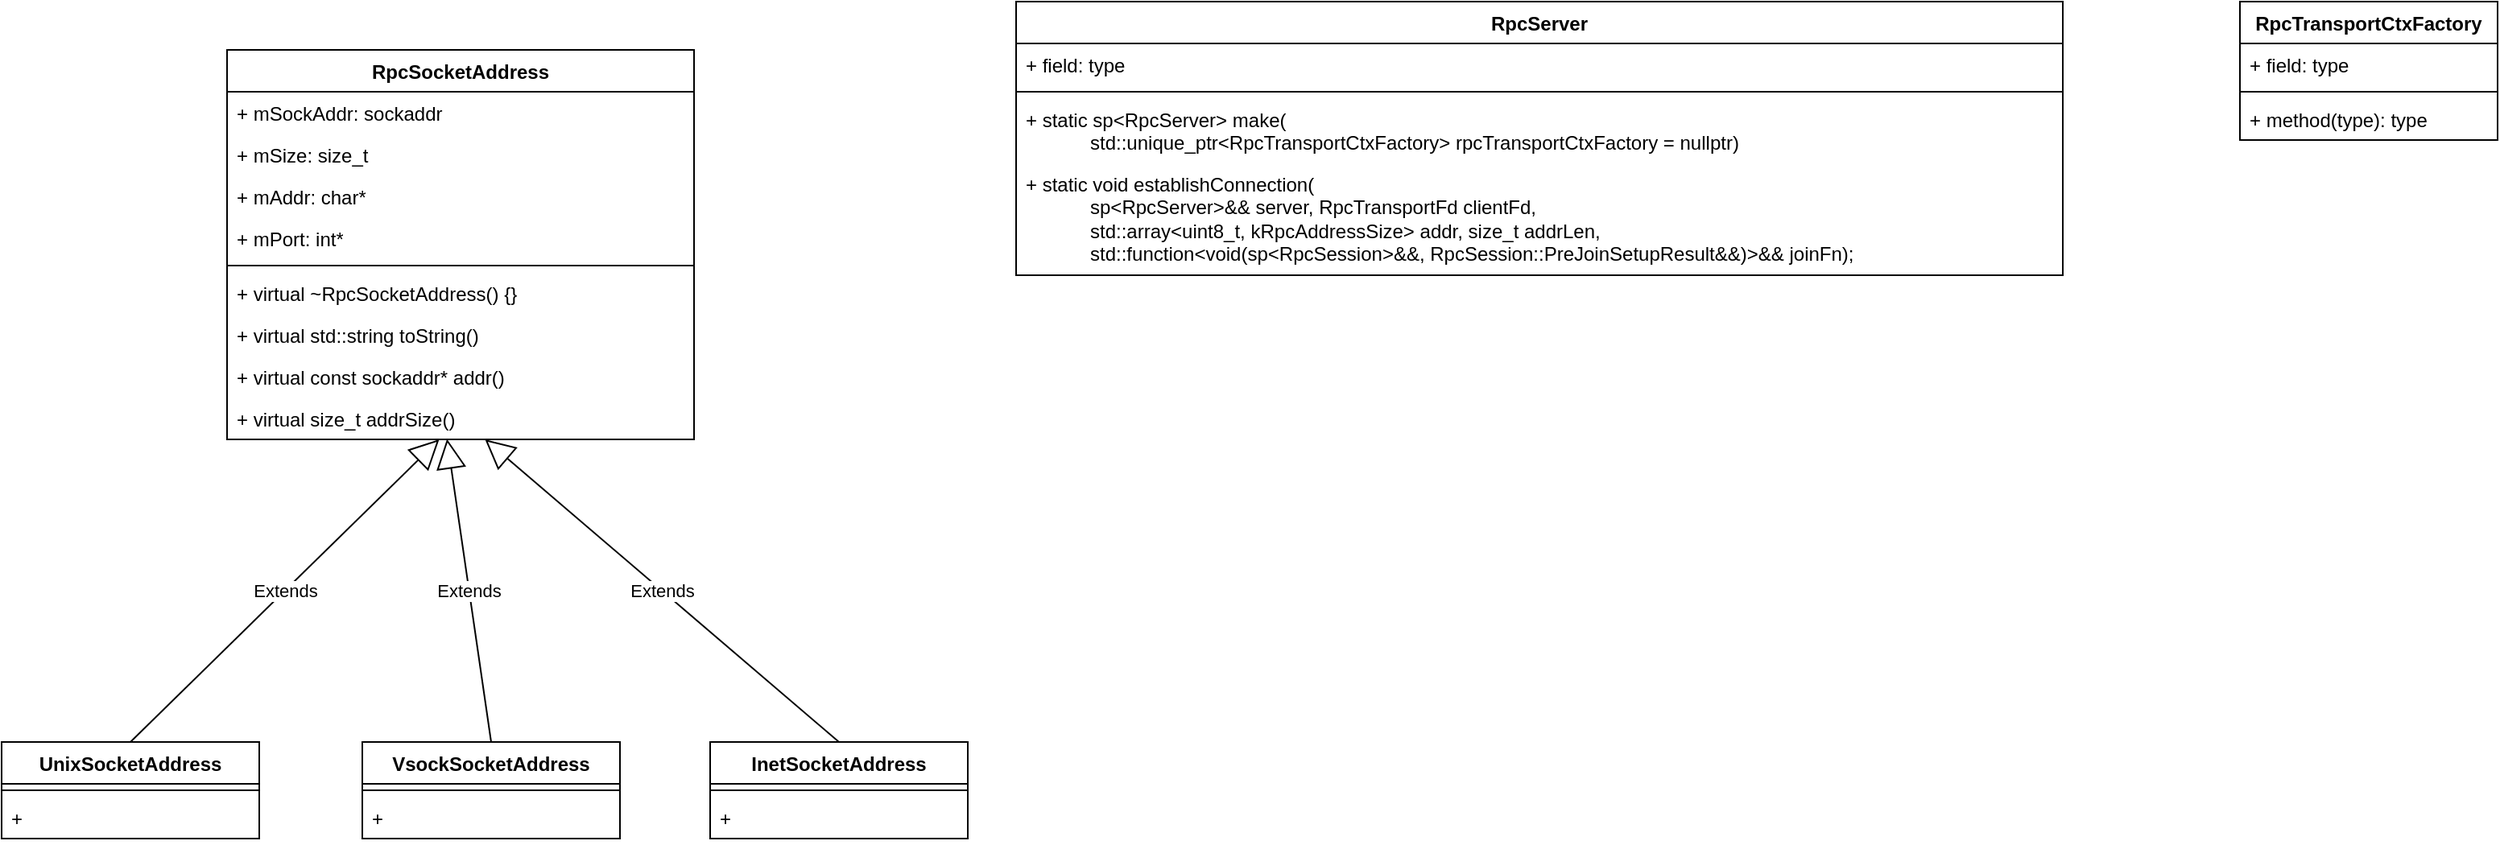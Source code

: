 <mxfile version="24.7.6">
  <diagram name="第 1 页" id="H_8We8UubYNgWz_qhoj8">
    <mxGraphModel dx="1283" dy="703" grid="1" gridSize="10" guides="1" tooltips="1" connect="1" arrows="1" fold="1" page="1" pageScale="1" pageWidth="827" pageHeight="1169" math="0" shadow="0">
      <root>
        <mxCell id="0" />
        <mxCell id="1" parent="0" />
        <mxCell id="p69GbGtiznkZSxi_15MH-1" value="&lt;b style=&quot;border-color: var(--border-color);&quot;&gt;RpcSocketAddress&lt;/b&gt;" style="swimlane;fontStyle=1;align=center;verticalAlign=top;childLayout=stackLayout;horizontal=1;startSize=26;horizontalStack=0;resizeParent=1;resizeParentMax=0;resizeLast=0;collapsible=1;marginBottom=0;whiteSpace=wrap;html=1;" parent="1" vertex="1">
          <mxGeometry x="330" y="120" width="290" height="242" as="geometry">
            <mxRectangle x="350" y="320" width="150" height="30" as="alternateBounds" />
          </mxGeometry>
        </mxCell>
        <mxCell id="p69GbGtiznkZSxi_15MH-27" value="&lt;div&gt;&lt;span style=&quot;background-color: initial;&quot;&gt;+ mSockAddr&lt;/span&gt;&lt;span style=&quot;background-color: initial;&quot;&gt;: sockaddr&lt;/span&gt;&lt;/div&gt;" style="text;strokeColor=none;fillColor=none;align=left;verticalAlign=top;spacingLeft=4;spacingRight=4;overflow=hidden;rotatable=0;points=[[0,0.5],[1,0.5]];portConstraint=eastwest;whiteSpace=wrap;html=1;" parent="p69GbGtiznkZSxi_15MH-1" vertex="1">
          <mxGeometry y="26" width="290" height="26" as="geometry" />
        </mxCell>
        <mxCell id="p69GbGtiznkZSxi_15MH-24" value="&lt;div&gt;&lt;span style=&quot;background-color: initial;&quot;&gt;+ mSize&lt;/span&gt;&lt;span style=&quot;background-color: initial;&quot;&gt;: size_t&lt;/span&gt;&lt;/div&gt;" style="text;strokeColor=none;fillColor=none;align=left;verticalAlign=top;spacingLeft=4;spacingRight=4;overflow=hidden;rotatable=0;points=[[0,0.5],[1,0.5]];portConstraint=eastwest;whiteSpace=wrap;html=1;" parent="p69GbGtiznkZSxi_15MH-1" vertex="1">
          <mxGeometry y="52" width="290" height="26" as="geometry" />
        </mxCell>
        <mxCell id="p69GbGtiznkZSxi_15MH-28" value="&lt;div&gt;&lt;span style=&quot;background-color: initial;&quot;&gt;+ mAddr&lt;/span&gt;&lt;span style=&quot;background-color: initial;&quot;&gt;: char*&lt;/span&gt;&lt;/div&gt;" style="text;strokeColor=none;fillColor=none;align=left;verticalAlign=top;spacingLeft=4;spacingRight=4;overflow=hidden;rotatable=0;points=[[0,0.5],[1,0.5]];portConstraint=eastwest;whiteSpace=wrap;html=1;" parent="p69GbGtiznkZSxi_15MH-1" vertex="1">
          <mxGeometry y="78" width="290" height="26" as="geometry" />
        </mxCell>
        <mxCell id="p69GbGtiznkZSxi_15MH-30" value="&lt;div&gt;&lt;span style=&quot;background-color: initial;&quot;&gt;+ mPort&lt;/span&gt;&lt;span style=&quot;background-color: initial;&quot;&gt;: int&lt;/span&gt;&lt;span style=&quot;background-color: initial;&quot;&gt;*&lt;/span&gt;&lt;/div&gt;" style="text;strokeColor=none;fillColor=none;align=left;verticalAlign=top;spacingLeft=4;spacingRight=4;overflow=hidden;rotatable=0;points=[[0,0.5],[1,0.5]];portConstraint=eastwest;whiteSpace=wrap;html=1;" parent="p69GbGtiznkZSxi_15MH-1" vertex="1">
          <mxGeometry y="104" width="290" height="26" as="geometry" />
        </mxCell>
        <mxCell id="p69GbGtiznkZSxi_15MH-3" value="" style="line;strokeWidth=1;fillColor=none;align=left;verticalAlign=middle;spacingTop=-1;spacingLeft=3;spacingRight=3;rotatable=0;labelPosition=right;points=[];portConstraint=eastwest;strokeColor=inherit;" parent="p69GbGtiznkZSxi_15MH-1" vertex="1">
          <mxGeometry y="130" width="290" height="8" as="geometry" />
        </mxCell>
        <mxCell id="p69GbGtiznkZSxi_15MH-4" value="+ virtual ~RpcSocketAddress() {}" style="text;strokeColor=none;fillColor=none;align=left;verticalAlign=top;spacingLeft=4;spacingRight=4;overflow=hidden;rotatable=0;points=[[0,0.5],[1,0.5]];portConstraint=eastwest;whiteSpace=wrap;html=1;" parent="p69GbGtiznkZSxi_15MH-1" vertex="1">
          <mxGeometry y="138" width="290" height="26" as="geometry" />
        </mxCell>
        <mxCell id="p69GbGtiznkZSxi_15MH-6" value="+&amp;nbsp;virtual std::string toString()" style="text;strokeColor=none;fillColor=none;align=left;verticalAlign=top;spacingLeft=4;spacingRight=4;overflow=hidden;rotatable=0;points=[[0,0.5],[1,0.5]];portConstraint=eastwest;whiteSpace=wrap;html=1;" parent="p69GbGtiznkZSxi_15MH-1" vertex="1">
          <mxGeometry y="164" width="290" height="26" as="geometry" />
        </mxCell>
        <mxCell id="p69GbGtiznkZSxi_15MH-7" value="+ virtual const sockaddr* addr()" style="text;strokeColor=none;fillColor=none;align=left;verticalAlign=top;spacingLeft=4;spacingRight=4;overflow=hidden;rotatable=0;points=[[0,0.5],[1,0.5]];portConstraint=eastwest;whiteSpace=wrap;html=1;" parent="p69GbGtiznkZSxi_15MH-1" vertex="1">
          <mxGeometry y="190" width="290" height="26" as="geometry" />
        </mxCell>
        <mxCell id="p69GbGtiznkZSxi_15MH-8" value="+ virtual size_t addrSize()" style="text;strokeColor=none;fillColor=none;align=left;verticalAlign=top;spacingLeft=4;spacingRight=4;overflow=hidden;rotatable=0;points=[[0,0.5],[1,0.5]];portConstraint=eastwest;whiteSpace=wrap;html=1;" parent="p69GbGtiznkZSxi_15MH-1" vertex="1">
          <mxGeometry y="216" width="290" height="26" as="geometry" />
        </mxCell>
        <mxCell id="p69GbGtiznkZSxi_15MH-9" value="UnixSocketAddress" style="swimlane;fontStyle=1;align=center;verticalAlign=top;childLayout=stackLayout;horizontal=1;startSize=26;horizontalStack=0;resizeParent=1;resizeParentMax=0;resizeLast=0;collapsible=1;marginBottom=0;whiteSpace=wrap;html=1;" parent="1" vertex="1">
          <mxGeometry x="190" y="550" width="160" height="60" as="geometry" />
        </mxCell>
        <mxCell id="p69GbGtiznkZSxi_15MH-11" value="" style="line;strokeWidth=1;fillColor=none;align=left;verticalAlign=middle;spacingTop=-1;spacingLeft=3;spacingRight=3;rotatable=0;labelPosition=right;points=[];portConstraint=eastwest;strokeColor=inherit;" parent="p69GbGtiznkZSxi_15MH-9" vertex="1">
          <mxGeometry y="26" width="160" height="8" as="geometry" />
        </mxCell>
        <mxCell id="p69GbGtiznkZSxi_15MH-12" value="+&amp;nbsp;" style="text;strokeColor=none;fillColor=none;align=left;verticalAlign=top;spacingLeft=4;spacingRight=4;overflow=hidden;rotatable=0;points=[[0,0.5],[1,0.5]];portConstraint=eastwest;whiteSpace=wrap;html=1;" parent="p69GbGtiznkZSxi_15MH-9" vertex="1">
          <mxGeometry y="34" width="160" height="26" as="geometry" />
        </mxCell>
        <mxCell id="p69GbGtiznkZSxi_15MH-13" value="Extends" style="endArrow=block;endSize=16;endFill=0;html=1;rounded=0;exitX=0.5;exitY=0;exitDx=0;exitDy=0;" parent="1" source="p69GbGtiznkZSxi_15MH-9" target="p69GbGtiznkZSxi_15MH-8" edge="1">
          <mxGeometry width="160" relative="1" as="geometry">
            <mxPoint x="430" y="500" as="sourcePoint" />
            <mxPoint x="420" y="400" as="targetPoint" />
          </mxGeometry>
        </mxCell>
        <mxCell id="p69GbGtiznkZSxi_15MH-14" value="VsockSocketAddress" style="swimlane;fontStyle=1;align=center;verticalAlign=top;childLayout=stackLayout;horizontal=1;startSize=26;horizontalStack=0;resizeParent=1;resizeParentMax=0;resizeLast=0;collapsible=1;marginBottom=0;whiteSpace=wrap;html=1;" parent="1" vertex="1">
          <mxGeometry x="414" y="550" width="160" height="60" as="geometry" />
        </mxCell>
        <mxCell id="p69GbGtiznkZSxi_15MH-15" value="" style="line;strokeWidth=1;fillColor=none;align=left;verticalAlign=middle;spacingTop=-1;spacingLeft=3;spacingRight=3;rotatable=0;labelPosition=right;points=[];portConstraint=eastwest;strokeColor=inherit;" parent="p69GbGtiznkZSxi_15MH-14" vertex="1">
          <mxGeometry y="26" width="160" height="8" as="geometry" />
        </mxCell>
        <mxCell id="p69GbGtiznkZSxi_15MH-16" value="+&amp;nbsp;" style="text;strokeColor=none;fillColor=none;align=left;verticalAlign=top;spacingLeft=4;spacingRight=4;overflow=hidden;rotatable=0;points=[[0,0.5],[1,0.5]];portConstraint=eastwest;whiteSpace=wrap;html=1;" parent="p69GbGtiznkZSxi_15MH-14" vertex="1">
          <mxGeometry y="34" width="160" height="26" as="geometry" />
        </mxCell>
        <mxCell id="p69GbGtiznkZSxi_15MH-17" value="&lt;div&gt;InetSocketAddress&lt;/div&gt;" style="swimlane;fontStyle=1;align=center;verticalAlign=top;childLayout=stackLayout;horizontal=1;startSize=26;horizontalStack=0;resizeParent=1;resizeParentMax=0;resizeLast=0;collapsible=1;marginBottom=0;whiteSpace=wrap;html=1;" parent="1" vertex="1">
          <mxGeometry x="630" y="550" width="160" height="60" as="geometry" />
        </mxCell>
        <mxCell id="p69GbGtiznkZSxi_15MH-18" value="" style="line;strokeWidth=1;fillColor=none;align=left;verticalAlign=middle;spacingTop=-1;spacingLeft=3;spacingRight=3;rotatable=0;labelPosition=right;points=[];portConstraint=eastwest;strokeColor=inherit;" parent="p69GbGtiznkZSxi_15MH-17" vertex="1">
          <mxGeometry y="26" width="160" height="8" as="geometry" />
        </mxCell>
        <mxCell id="p69GbGtiznkZSxi_15MH-19" value="+&amp;nbsp;" style="text;strokeColor=none;fillColor=none;align=left;verticalAlign=top;spacingLeft=4;spacingRight=4;overflow=hidden;rotatable=0;points=[[0,0.5],[1,0.5]];portConstraint=eastwest;whiteSpace=wrap;html=1;" parent="p69GbGtiznkZSxi_15MH-17" vertex="1">
          <mxGeometry y="34" width="160" height="26" as="geometry" />
        </mxCell>
        <mxCell id="p69GbGtiznkZSxi_15MH-20" value="Extends" style="endArrow=block;endSize=16;endFill=0;html=1;rounded=0;exitX=0.5;exitY=0;exitDx=0;exitDy=0;" parent="1" source="p69GbGtiznkZSxi_15MH-17" target="p69GbGtiznkZSxi_15MH-8" edge="1">
          <mxGeometry width="160" relative="1" as="geometry">
            <mxPoint x="280" y="560" as="sourcePoint" />
            <mxPoint x="490" y="430" as="targetPoint" />
          </mxGeometry>
        </mxCell>
        <mxCell id="p69GbGtiznkZSxi_15MH-21" value="Extends" style="endArrow=block;endSize=16;endFill=0;html=1;rounded=0;exitX=0.5;exitY=0;exitDx=0;exitDy=0;entryX=0.471;entryY=0.991;entryDx=0;entryDy=0;entryPerimeter=0;" parent="1" source="p69GbGtiznkZSxi_15MH-14" target="p69GbGtiznkZSxi_15MH-8" edge="1">
          <mxGeometry width="160" relative="1" as="geometry">
            <mxPoint x="290" y="570" as="sourcePoint" />
            <mxPoint x="480" y="450" as="targetPoint" />
          </mxGeometry>
        </mxCell>
        <mxCell id="p69GbGtiznkZSxi_15MH-32" value="RpcServer" style="swimlane;fontStyle=1;align=center;verticalAlign=top;childLayout=stackLayout;horizontal=1;startSize=26;horizontalStack=0;resizeParent=1;resizeParentMax=0;resizeLast=0;collapsible=1;marginBottom=0;whiteSpace=wrap;html=1;" parent="1" vertex="1">
          <mxGeometry x="820" y="90" width="650" height="170" as="geometry" />
        </mxCell>
        <mxCell id="p69GbGtiznkZSxi_15MH-33" value="+ field: type" style="text;strokeColor=none;fillColor=none;align=left;verticalAlign=top;spacingLeft=4;spacingRight=4;overflow=hidden;rotatable=0;points=[[0,0.5],[1,0.5]];portConstraint=eastwest;whiteSpace=wrap;html=1;" parent="p69GbGtiznkZSxi_15MH-32" vertex="1">
          <mxGeometry y="26" width="650" height="26" as="geometry" />
        </mxCell>
        <mxCell id="p69GbGtiznkZSxi_15MH-34" value="" style="line;strokeWidth=1;fillColor=none;align=left;verticalAlign=middle;spacingTop=-1;spacingLeft=3;spacingRight=3;rotatable=0;labelPosition=right;points=[];portConstraint=eastwest;strokeColor=inherit;" parent="p69GbGtiznkZSxi_15MH-32" vertex="1">
          <mxGeometry y="52" width="650" height="8" as="geometry" />
        </mxCell>
        <mxCell id="p69GbGtiznkZSxi_15MH-35" value="+&amp;nbsp;&lt;span style=&quot;background-color: initial;&quot;&gt;static sp&amp;lt;RpcServer&amp;gt; make(&lt;/span&gt;&lt;div&gt;&amp;nbsp; &amp;nbsp; &amp;nbsp; &amp;nbsp; &amp;nbsp; &amp;nbsp; std::unique_ptr&amp;lt;RpcTransportCtxFactory&amp;gt; rpcTransportCtxFactory = nullptr)&lt;/div&gt;" style="text;strokeColor=none;fillColor=none;align=left;verticalAlign=top;spacingLeft=4;spacingRight=4;overflow=hidden;rotatable=0;points=[[0,0.5],[1,0.5]];portConstraint=eastwest;whiteSpace=wrap;html=1;" parent="p69GbGtiznkZSxi_15MH-32" vertex="1">
          <mxGeometry y="60" width="650" height="40" as="geometry" />
        </mxCell>
        <mxCell id="p69GbGtiznkZSxi_15MH-36" value="+&amp;nbsp;&lt;span style=&quot;background-color: initial;&quot;&gt;static void establishConnection(&lt;/span&gt;&lt;div&gt;&amp;nbsp; &amp;nbsp; &amp;nbsp; &amp;nbsp; &amp;nbsp; &amp;nbsp; sp&amp;lt;RpcServer&amp;gt;&amp;amp;&amp;amp; server, RpcTransportFd clientFd,&lt;/div&gt;&lt;div&gt;&amp;nbsp; &amp;nbsp; &amp;nbsp; &amp;nbsp; &amp;nbsp; &amp;nbsp; std::array&amp;lt;uint8_t, kRpcAddressSize&amp;gt; addr, size_t addrLen,&lt;/div&gt;&lt;div&gt;&amp;nbsp; &amp;nbsp; &amp;nbsp; &amp;nbsp; &amp;nbsp; &amp;nbsp; std::function&amp;lt;void(sp&amp;lt;RpcSession&amp;gt;&amp;amp;&amp;amp;, RpcSession::PreJoinSetupResult&amp;amp;&amp;amp;)&amp;gt;&amp;amp;&amp;amp; joinFn);&lt;/div&gt;" style="text;strokeColor=none;fillColor=none;align=left;verticalAlign=top;spacingLeft=4;spacingRight=4;overflow=hidden;rotatable=0;points=[[0,0.5],[1,0.5]];portConstraint=eastwest;whiteSpace=wrap;html=1;" parent="p69GbGtiznkZSxi_15MH-32" vertex="1">
          <mxGeometry y="100" width="650" height="70" as="geometry" />
        </mxCell>
        <mxCell id="DIT8Or7SR0M83sle03Dc-1" value="RpcTransportCtxFactory" style="swimlane;fontStyle=1;align=center;verticalAlign=top;childLayout=stackLayout;horizontal=1;startSize=26;horizontalStack=0;resizeParent=1;resizeParentMax=0;resizeLast=0;collapsible=1;marginBottom=0;whiteSpace=wrap;html=1;" vertex="1" parent="1">
          <mxGeometry x="1580" y="90" width="160" height="86" as="geometry" />
        </mxCell>
        <mxCell id="DIT8Or7SR0M83sle03Dc-2" value="+ field: type" style="text;strokeColor=none;fillColor=none;align=left;verticalAlign=top;spacingLeft=4;spacingRight=4;overflow=hidden;rotatable=0;points=[[0,0.5],[1,0.5]];portConstraint=eastwest;whiteSpace=wrap;html=1;" vertex="1" parent="DIT8Or7SR0M83sle03Dc-1">
          <mxGeometry y="26" width="160" height="26" as="geometry" />
        </mxCell>
        <mxCell id="DIT8Or7SR0M83sle03Dc-3" value="" style="line;strokeWidth=1;fillColor=none;align=left;verticalAlign=middle;spacingTop=-1;spacingLeft=3;spacingRight=3;rotatable=0;labelPosition=right;points=[];portConstraint=eastwest;strokeColor=inherit;" vertex="1" parent="DIT8Or7SR0M83sle03Dc-1">
          <mxGeometry y="52" width="160" height="8" as="geometry" />
        </mxCell>
        <mxCell id="DIT8Or7SR0M83sle03Dc-4" value="+ method(type): type" style="text;strokeColor=none;fillColor=none;align=left;verticalAlign=top;spacingLeft=4;spacingRight=4;overflow=hidden;rotatable=0;points=[[0,0.5],[1,0.5]];portConstraint=eastwest;whiteSpace=wrap;html=1;" vertex="1" parent="DIT8Or7SR0M83sle03Dc-1">
          <mxGeometry y="60" width="160" height="26" as="geometry" />
        </mxCell>
      </root>
    </mxGraphModel>
  </diagram>
</mxfile>
